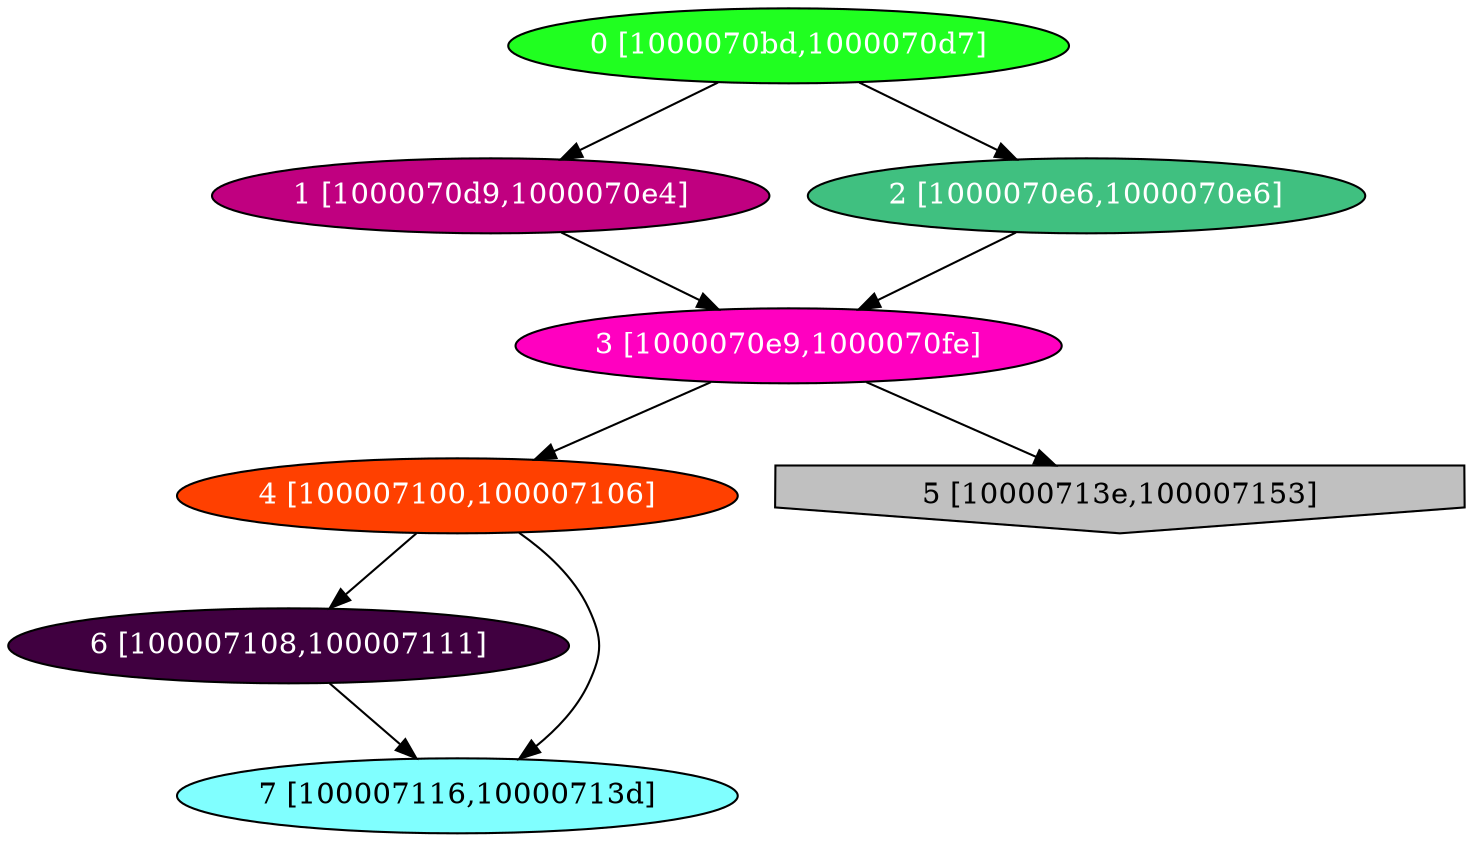 diGraph tar{
	tar_0  [style=filled fillcolor="#20FF20" fontcolor="#ffffff" shape=oval label="0 [1000070bd,1000070d7]"]
	tar_1  [style=filled fillcolor="#C00080" fontcolor="#ffffff" shape=oval label="1 [1000070d9,1000070e4]"]
	tar_2  [style=filled fillcolor="#40C080" fontcolor="#ffffff" shape=oval label="2 [1000070e6,1000070e6]"]
	tar_3  [style=filled fillcolor="#FF00C0" fontcolor="#ffffff" shape=oval label="3 [1000070e9,1000070fe]"]
	tar_4  [style=filled fillcolor="#FF4000" fontcolor="#ffffff" shape=oval label="4 [100007100,100007106]"]
	tar_5  [style=filled fillcolor="#C0C0C0" fontcolor="#000000" shape=invhouse label="5 [10000713e,100007153]"]
	tar_6  [style=filled fillcolor="#400040" fontcolor="#ffffff" shape=oval label="6 [100007108,100007111]"]
	tar_7  [style=filled fillcolor="#80FFFF" fontcolor="#000000" shape=oval label="7 [100007116,10000713d]"]

	tar_0 -> tar_1
	tar_0 -> tar_2
	tar_1 -> tar_3
	tar_2 -> tar_3
	tar_3 -> tar_4
	tar_3 -> tar_5
	tar_4 -> tar_6
	tar_4 -> tar_7
	tar_6 -> tar_7
}